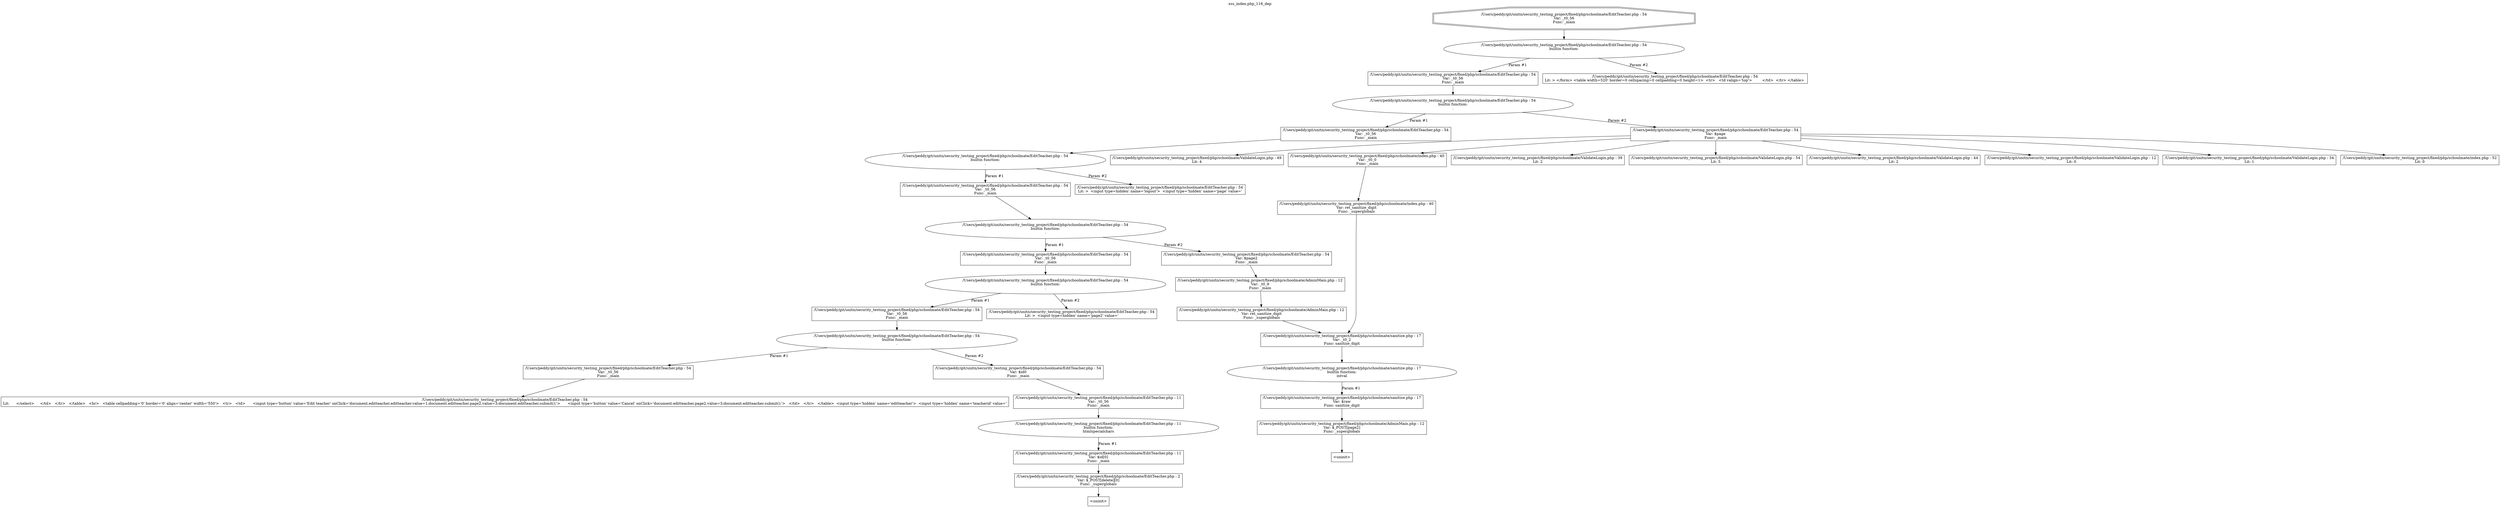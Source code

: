 digraph cfg {
  label="xss_index.php_116_dep";
  labelloc=t;
  n1 [shape=doubleoctagon, label="/Users/peddy/git/unitn/security_testing_project/fixed/php/schoolmate/EditTeacher.php : 54\nVar: _t0_56\nFunc: _main\n"];
  n2 [shape=ellipse, label="/Users/peddy/git/unitn/security_testing_project/fixed/php/schoolmate/EditTeacher.php : 54\nbuiltin function:\n.\n"];
  n3 [shape=box, label="/Users/peddy/git/unitn/security_testing_project/fixed/php/schoolmate/EditTeacher.php : 54\nVar: _t0_56\nFunc: _main\n"];
  n4 [shape=ellipse, label="/Users/peddy/git/unitn/security_testing_project/fixed/php/schoolmate/EditTeacher.php : 54\nbuiltin function:\n.\n"];
  n5 [shape=box, label="/Users/peddy/git/unitn/security_testing_project/fixed/php/schoolmate/EditTeacher.php : 54\nVar: _t0_56\nFunc: _main\n"];
  n6 [shape=ellipse, label="/Users/peddy/git/unitn/security_testing_project/fixed/php/schoolmate/EditTeacher.php : 54\nbuiltin function:\n.\n"];
  n7 [shape=box, label="/Users/peddy/git/unitn/security_testing_project/fixed/php/schoolmate/EditTeacher.php : 54\nVar: _t0_56\nFunc: _main\n"];
  n8 [shape=ellipse, label="/Users/peddy/git/unitn/security_testing_project/fixed/php/schoolmate/EditTeacher.php : 54\nbuiltin function:\n.\n"];
  n9 [shape=box, label="/Users/peddy/git/unitn/security_testing_project/fixed/php/schoolmate/EditTeacher.php : 54\nVar: _t0_56\nFunc: _main\n"];
  n10 [shape=ellipse, label="/Users/peddy/git/unitn/security_testing_project/fixed/php/schoolmate/EditTeacher.php : 54\nbuiltin function:\n.\n"];
  n11 [shape=box, label="/Users/peddy/git/unitn/security_testing_project/fixed/php/schoolmate/EditTeacher.php : 54\nVar: _t0_56\nFunc: _main\n"];
  n12 [shape=ellipse, label="/Users/peddy/git/unitn/security_testing_project/fixed/php/schoolmate/EditTeacher.php : 54\nbuiltin function:\n.\n"];
  n13 [shape=box, label="/Users/peddy/git/unitn/security_testing_project/fixed/php/schoolmate/EditTeacher.php : 54\nVar: _t0_56\nFunc: _main\n"];
  n14 [shape=box, label="/Users/peddy/git/unitn/security_testing_project/fixed/php/schoolmate/EditTeacher.php : 54\nLit:      </select>	</td>   </tr>   </table>   <br>   <table cellpadding='0' border='0' align='center' width='550'>   <tr>   <td>	<input type='button' value='Edit teacher' onClick='document.editteacher.editteacher.value=1;document.editteacher.page2.value=3;document.editteacher.submit();'>	<input type='button' value='Cancel' onClick='document.editteacher.page2.value=3;document.editteacher.submit();'>   </td>   </tr>   </table>  <input type='hidden' name='editteacher'>  <input type='hidden' name='teacherid' value='\n"];
  n15 [shape=box, label="/Users/peddy/git/unitn/security_testing_project/fixed/php/schoolmate/EditTeacher.php : 54\nVar: $id0\nFunc: _main\n"];
  n16 [shape=box, label="/Users/peddy/git/unitn/security_testing_project/fixed/php/schoolmate/EditTeacher.php : 11\nVar: _t0_56\nFunc: _main\n"];
  n17 [shape=ellipse, label="/Users/peddy/git/unitn/security_testing_project/fixed/php/schoolmate/EditTeacher.php : 11\nbuiltin function:\nhtmlspecialchars\n"];
  n18 [shape=box, label="/Users/peddy/git/unitn/security_testing_project/fixed/php/schoolmate/EditTeacher.php : 11\nVar: $id[0]\nFunc: _main\n"];
  n19 [shape=box, label="/Users/peddy/git/unitn/security_testing_project/fixed/php/schoolmate/EditTeacher.php : 2\nVar: $_POST[delete][0]\nFunc: _superglobals\n"];
  n20 [shape=box, label="<uninit>"];
  n21 [shape=box, label="/Users/peddy/git/unitn/security_testing_project/fixed/php/schoolmate/EditTeacher.php : 54\nLit: >  <input type=hidden' name='page2' value='\n"];
  n22 [shape=box, label="/Users/peddy/git/unitn/security_testing_project/fixed/php/schoolmate/EditTeacher.php : 54\nVar: $page2\nFunc: _main\n"];
  n23 [shape=box, label="/Users/peddy/git/unitn/security_testing_project/fixed/php/schoolmate/AdminMain.php : 12\nVar: _t0_9\nFunc: _main\n"];
  n24 [shape=box, label="/Users/peddy/git/unitn/security_testing_project/fixed/php/schoolmate/AdminMain.php : 12\nVar: ret_sanitize_digit\nFunc: _superglobals\n"];
  n25 [shape=box, label="/Users/peddy/git/unitn/security_testing_project/fixed/php/schoolmate/sanitize.php : 17\nVar: _t0_2\nFunc: sanitize_digit\n"];
  n26 [shape=ellipse, label="/Users/peddy/git/unitn/security_testing_project/fixed/php/schoolmate/sanitize.php : 17\nbuiltin function:\nintval\n"];
  n27 [shape=box, label="/Users/peddy/git/unitn/security_testing_project/fixed/php/schoolmate/sanitize.php : 17\nVar: $raw\nFunc: sanitize_digit\n"];
  n28 [shape=box, label="/Users/peddy/git/unitn/security_testing_project/fixed/php/schoolmate/AdminMain.php : 12\nVar: $_POST[page2]\nFunc: _superglobals\n"];
  n29 [shape=box, label="<uninit>"];
  n30 [shape=box, label="/Users/peddy/git/unitn/security_testing_project/fixed/php/schoolmate/EditTeacher.php : 54\nLit: >  <input type=hidden' name='logout'>  <input type='hidden' name='page' value='\n"];
  n31 [shape=box, label="/Users/peddy/git/unitn/security_testing_project/fixed/php/schoolmate/EditTeacher.php : 54\nVar: $page\nFunc: _main\n"];
  n32 [shape=box, label="/Users/peddy/git/unitn/security_testing_project/fixed/php/schoolmate/ValidateLogin.php : 49\nLit: 4\n"];
  n33 [shape=box, label="/Users/peddy/git/unitn/security_testing_project/fixed/php/schoolmate/index.php : 40\nVar: _t0_0\nFunc: _main\n"];
  n34 [shape=box, label="/Users/peddy/git/unitn/security_testing_project/fixed/php/schoolmate/index.php : 40\nVar: ret_sanitize_digit\nFunc: _superglobals\n"];
  n35 [shape=box, label="/Users/peddy/git/unitn/security_testing_project/fixed/php/schoolmate/ValidateLogin.php : 39\nLit: 2\n"];
  n36 [shape=box, label="/Users/peddy/git/unitn/security_testing_project/fixed/php/schoolmate/ValidateLogin.php : 54\nLit: 5\n"];
  n37 [shape=box, label="/Users/peddy/git/unitn/security_testing_project/fixed/php/schoolmate/ValidateLogin.php : 44\nLit: 2\n"];
  n38 [shape=box, label="/Users/peddy/git/unitn/security_testing_project/fixed/php/schoolmate/ValidateLogin.php : 12\nLit: 0\n"];
  n39 [shape=box, label="/Users/peddy/git/unitn/security_testing_project/fixed/php/schoolmate/ValidateLogin.php : 34\nLit: 1\n"];
  n40 [shape=box, label="/Users/peddy/git/unitn/security_testing_project/fixed/php/schoolmate/index.php : 52\nLit: 0\n"];
  n41 [shape=box, label="/Users/peddy/git/unitn/security_testing_project/fixed/php/schoolmate/EditTeacher.php : 54\nLit: > </form> <table width=520' border=0 cellspacing=0 cellpadding=0 height=1>  <tr>   <td valign='top'>	&nbsp;   </td>  </tr> </table> \n"];
  n1 -> n2;
  n3 -> n4;
  n5 -> n6;
  n7 -> n8;
  n9 -> n10;
  n11 -> n12;
  n13 -> n14;
  n12 -> n13[label="Param #1"];
  n12 -> n15[label="Param #2"];
  n16 -> n17;
  n19 -> n20;
  n18 -> n19;
  n17 -> n18[label="Param #1"];
  n15 -> n16;
  n10 -> n11[label="Param #1"];
  n10 -> n21[label="Param #2"];
  n8 -> n9[label="Param #1"];
  n8 -> n22[label="Param #2"];
  n25 -> n26;
  n28 -> n29;
  n27 -> n28;
  n26 -> n27[label="Param #1"];
  n24 -> n25;
  n23 -> n24;
  n22 -> n23;
  n6 -> n7[label="Param #1"];
  n6 -> n30[label="Param #2"];
  n4 -> n5[label="Param #1"];
  n4 -> n31[label="Param #2"];
  n31 -> n32;
  n31 -> n33;
  n31 -> n35;
  n31 -> n36;
  n31 -> n37;
  n31 -> n38;
  n31 -> n39;
  n31 -> n40;
  n34 -> n25;
  n33 -> n34;
  n2 -> n3[label="Param #1"];
  n2 -> n41[label="Param #2"];
}

